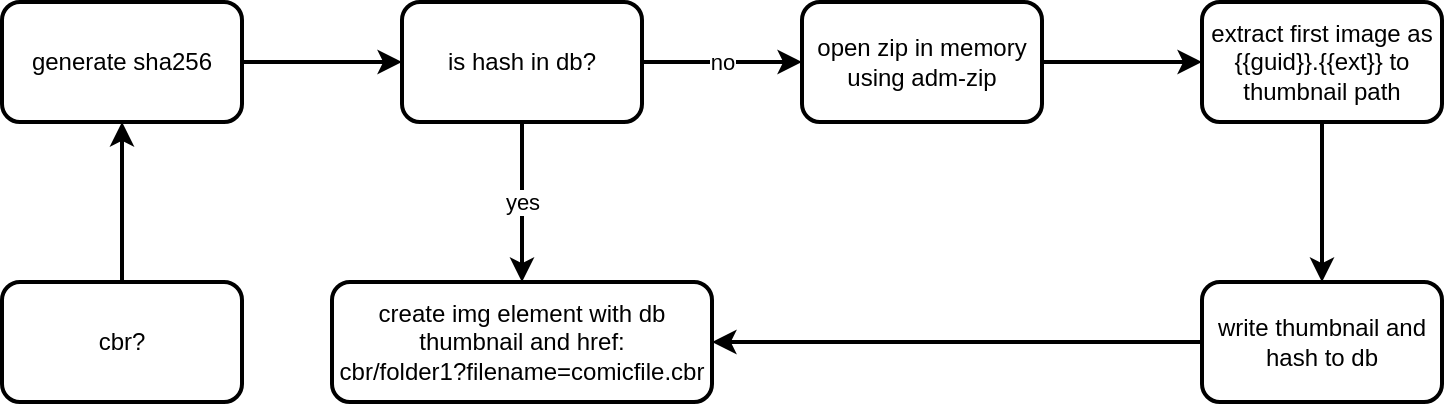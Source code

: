 <mxfile version="17.1.3" type="device"><diagram id="HIhSKw9ob-_9WrupgtO9" name="Page-1"><mxGraphModel dx="781" dy="666" grid="1" gridSize="10" guides="1" tooltips="1" connect="1" arrows="1" fold="1" page="0" pageScale="1" pageWidth="850" pageHeight="1100" math="0" shadow="0"><root><mxCell id="0"/><mxCell id="1" parent="0"/><mxCell id="KgbPbUn-II7t9Gnx8tta-4" value="" style="edgeStyle=orthogonalEdgeStyle;curved=0;rounded=1;sketch=0;orthogonalLoop=1;jettySize=auto;html=1;strokeWidth=2;" edge="1" parent="1" source="KgbPbUn-II7t9Gnx8tta-2" target="KgbPbUn-II7t9Gnx8tta-3"><mxGeometry relative="1" as="geometry"/></mxCell><mxCell id="KgbPbUn-II7t9Gnx8tta-2" value="cbr?" style="rounded=1;whiteSpace=wrap;html=1;sketch=0;strokeWidth=2;" vertex="1" parent="1"><mxGeometry x="490" y="380" width="120" height="60" as="geometry"/></mxCell><mxCell id="KgbPbUn-II7t9Gnx8tta-6" value="" style="edgeStyle=orthogonalEdgeStyle;curved=0;rounded=1;sketch=0;orthogonalLoop=1;jettySize=auto;html=1;strokeWidth=2;" edge="1" parent="1" source="KgbPbUn-II7t9Gnx8tta-3" target="KgbPbUn-II7t9Gnx8tta-5"><mxGeometry relative="1" as="geometry"/></mxCell><mxCell id="KgbPbUn-II7t9Gnx8tta-3" value="generate sha256" style="rounded=1;whiteSpace=wrap;html=1;sketch=0;strokeWidth=2;" vertex="1" parent="1"><mxGeometry x="490" y="240" width="120" height="60" as="geometry"/></mxCell><mxCell id="KgbPbUn-II7t9Gnx8tta-8" value="yes" style="edgeStyle=orthogonalEdgeStyle;curved=0;rounded=1;sketch=0;orthogonalLoop=1;jettySize=auto;html=1;strokeWidth=2;" edge="1" parent="1" source="KgbPbUn-II7t9Gnx8tta-5" target="KgbPbUn-II7t9Gnx8tta-7"><mxGeometry relative="1" as="geometry"/></mxCell><mxCell id="KgbPbUn-II7t9Gnx8tta-10" value="no" style="edgeStyle=orthogonalEdgeStyle;curved=0;rounded=1;sketch=0;orthogonalLoop=1;jettySize=auto;html=1;strokeWidth=2;" edge="1" parent="1" source="KgbPbUn-II7t9Gnx8tta-5" target="KgbPbUn-II7t9Gnx8tta-9"><mxGeometry relative="1" as="geometry"/></mxCell><mxCell id="KgbPbUn-II7t9Gnx8tta-5" value="is hash in db?" style="rounded=1;whiteSpace=wrap;html=1;sketch=0;strokeWidth=2;" vertex="1" parent="1"><mxGeometry x="690" y="240" width="120" height="60" as="geometry"/></mxCell><mxCell id="KgbPbUn-II7t9Gnx8tta-7" value="create img element with db thumbnail and href:&lt;br&gt;cbr/folder1?filename=comicfile.cbr" style="rounded=1;whiteSpace=wrap;html=1;sketch=0;strokeWidth=2;" vertex="1" parent="1"><mxGeometry x="655" y="380" width="190" height="60" as="geometry"/></mxCell><mxCell id="KgbPbUn-II7t9Gnx8tta-12" value="" style="edgeStyle=orthogonalEdgeStyle;curved=0;rounded=1;sketch=0;orthogonalLoop=1;jettySize=auto;html=1;strokeWidth=2;" edge="1" parent="1" source="KgbPbUn-II7t9Gnx8tta-9" target="KgbPbUn-II7t9Gnx8tta-11"><mxGeometry relative="1" as="geometry"/></mxCell><mxCell id="KgbPbUn-II7t9Gnx8tta-9" value="open zip in memory using adm-zip" style="rounded=1;whiteSpace=wrap;html=1;sketch=0;strokeWidth=2;" vertex="1" parent="1"><mxGeometry x="890" y="240" width="120" height="60" as="geometry"/></mxCell><mxCell id="KgbPbUn-II7t9Gnx8tta-14" value="" style="edgeStyle=orthogonalEdgeStyle;curved=0;rounded=1;sketch=0;orthogonalLoop=1;jettySize=auto;html=1;strokeWidth=2;" edge="1" parent="1" source="KgbPbUn-II7t9Gnx8tta-11" target="KgbPbUn-II7t9Gnx8tta-13"><mxGeometry relative="1" as="geometry"/></mxCell><mxCell id="KgbPbUn-II7t9Gnx8tta-11" value="extract first image as {{guid}}.{{ext}} to thumbnail path" style="rounded=1;whiteSpace=wrap;html=1;sketch=0;strokeWidth=2;" vertex="1" parent="1"><mxGeometry x="1090" y="240" width="120" height="60" as="geometry"/></mxCell><mxCell id="KgbPbUn-II7t9Gnx8tta-15" style="edgeStyle=orthogonalEdgeStyle;curved=0;rounded=1;sketch=0;orthogonalLoop=1;jettySize=auto;html=1;entryX=1;entryY=0.5;entryDx=0;entryDy=0;strokeWidth=2;" edge="1" parent="1" source="KgbPbUn-II7t9Gnx8tta-13" target="KgbPbUn-II7t9Gnx8tta-7"><mxGeometry relative="1" as="geometry"/></mxCell><mxCell id="KgbPbUn-II7t9Gnx8tta-13" value="write thumbnail and hash to db" style="rounded=1;whiteSpace=wrap;html=1;sketch=0;strokeWidth=2;" vertex="1" parent="1"><mxGeometry x="1090" y="380" width="120" height="60" as="geometry"/></mxCell></root></mxGraphModel></diagram></mxfile>